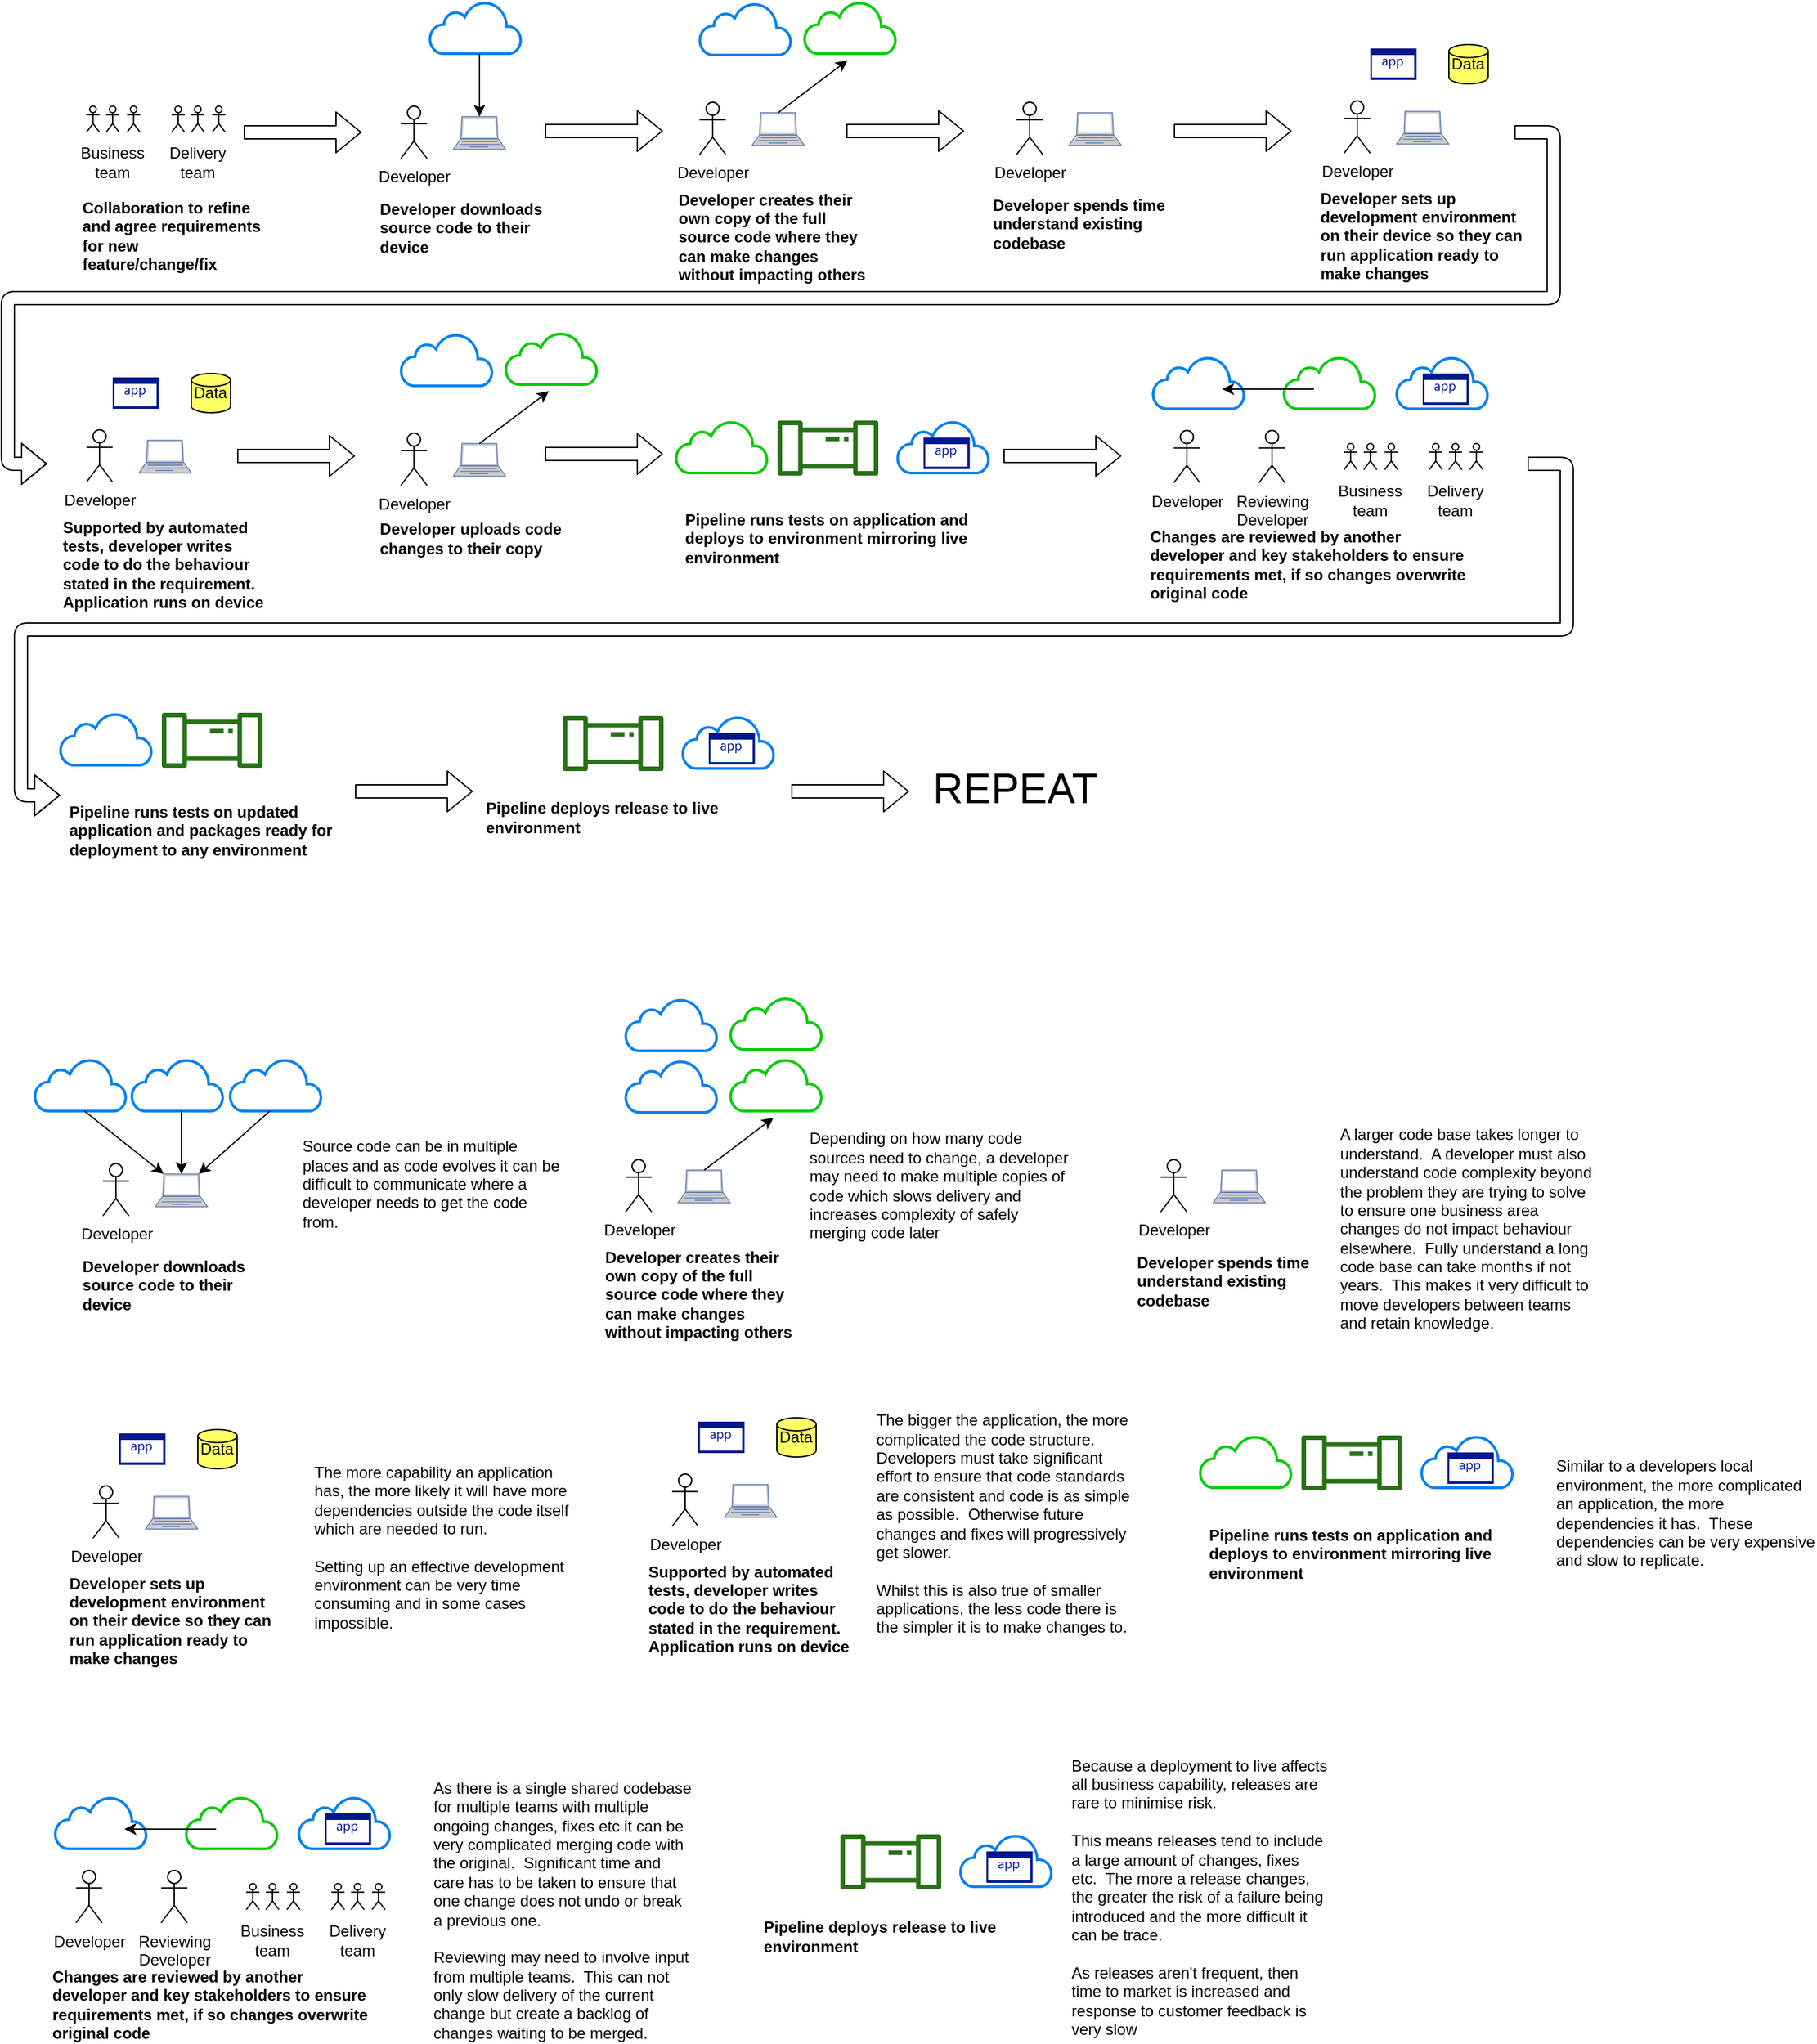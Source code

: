 <mxfile version="13.6.0" type="github">
  <diagram id="_vr3RICttk88R7qIcpim" name="Page-1">
    <mxGraphModel dx="2249" dy="762" grid="1" gridSize="10" guides="1" tooltips="1" connect="1" arrows="1" fold="1" page="1" pageScale="1" pageWidth="827" pageHeight="1169" math="0" shadow="0">
      <root>
        <mxCell id="0" />
        <mxCell id="1" parent="0" />
        <mxCell id="tuvbX5fWczmDkE51qgNE-1" value="Developer" style="shape=umlActor;verticalLabelPosition=bottom;verticalAlign=top;html=1;outlineConnect=0;" vertex="1" parent="1">
          <mxGeometry x="-520" y="90" width="20" height="40" as="geometry" />
        </mxCell>
        <mxCell id="tuvbX5fWczmDkE51qgNE-3" value="" style="shape=umlActor;verticalLabelPosition=bottom;verticalAlign=top;html=1;outlineConnect=0;fontSize=11;" vertex="1" parent="1">
          <mxGeometry x="-695" y="90" width="10" height="20" as="geometry" />
        </mxCell>
        <mxCell id="tuvbX5fWczmDkE51qgNE-4" value="" style="shape=umlActor;verticalLabelPosition=bottom;verticalAlign=top;html=1;outlineConnect=0;fontSize=11;" vertex="1" parent="1">
          <mxGeometry x="-680" y="90" width="10" height="20" as="geometry" />
        </mxCell>
        <mxCell id="tuvbX5fWczmDkE51qgNE-5" value="" style="shape=umlActor;verticalLabelPosition=bottom;verticalAlign=top;html=1;outlineConnect=0;fontSize=11;" vertex="1" parent="1">
          <mxGeometry x="-664" y="90" width="10" height="20" as="geometry" />
        </mxCell>
        <mxCell id="tuvbX5fWczmDkE51qgNE-6" value="Delivery team" style="text;html=1;strokeColor=none;fillColor=none;align=center;verticalAlign=middle;whiteSpace=wrap;rounded=0;" vertex="1" parent="1">
          <mxGeometry x="-705" y="123" width="60" height="20" as="geometry" />
        </mxCell>
        <mxCell id="tuvbX5fWczmDkE51qgNE-7" value="" style="shape=umlActor;verticalLabelPosition=bottom;verticalAlign=top;html=1;outlineConnect=0;fontSize=11;" vertex="1" parent="1">
          <mxGeometry x="-760" y="90" width="10" height="20" as="geometry" />
        </mxCell>
        <mxCell id="tuvbX5fWczmDkE51qgNE-8" value="" style="shape=umlActor;verticalLabelPosition=bottom;verticalAlign=top;html=1;outlineConnect=0;fontSize=11;" vertex="1" parent="1">
          <mxGeometry x="-745" y="90" width="10" height="20" as="geometry" />
        </mxCell>
        <mxCell id="tuvbX5fWczmDkE51qgNE-9" value="" style="shape=umlActor;verticalLabelPosition=bottom;verticalAlign=top;html=1;outlineConnect=0;fontSize=11;" vertex="1" parent="1">
          <mxGeometry x="-729" y="90" width="10" height="20" as="geometry" />
        </mxCell>
        <mxCell id="tuvbX5fWczmDkE51qgNE-10" value="Business team" style="text;html=1;strokeColor=none;fillColor=none;align=center;verticalAlign=middle;whiteSpace=wrap;rounded=0;" vertex="1" parent="1">
          <mxGeometry x="-770" y="123" width="60" height="20" as="geometry" />
        </mxCell>
        <mxCell id="tuvbX5fWczmDkE51qgNE-14" value="" style="shape=flexArrow;endArrow=classic;html=1;strokeColor=none;" edge="1" parent="1" source="tuvbX5fWczmDkE51qgNE-13">
          <mxGeometry width="50" height="50" relative="1" as="geometry">
            <mxPoint x="-705" y="173" as="sourcePoint" />
            <mxPoint x="-690" y="233" as="targetPoint" />
          </mxGeometry>
        </mxCell>
        <mxCell id="tuvbX5fWczmDkE51qgNE-17" value="" style="shape=flexArrow;endArrow=classic;html=1;" edge="1" parent="1">
          <mxGeometry width="50" height="50" relative="1" as="geometry">
            <mxPoint x="-640" y="110" as="sourcePoint" />
            <mxPoint x="-550" y="110" as="targetPoint" />
          </mxGeometry>
        </mxCell>
        <mxCell id="tuvbX5fWczmDkE51qgNE-19" value="" style="html=1;verticalLabelPosition=bottom;align=center;labelBackgroundColor=#ffffff;verticalAlign=top;strokeWidth=2;strokeColor=#0080F0;shadow=0;dashed=0;shape=mxgraph.ios7.icons.cloud;" vertex="1" parent="1">
          <mxGeometry x="-498" y="10" width="70" height="40" as="geometry" />
        </mxCell>
        <mxCell id="tuvbX5fWczmDkE51qgNE-18" value="" style="shape=image;html=1;verticalAlign=top;verticalLabelPosition=bottom;labelBackgroundColor=#ffffff;imageAspect=0;aspect=fixed;image=https://cdn2.iconfinder.com/data/icons/picol-vector/32/source_code-128.png" vertex="1" parent="1">
          <mxGeometry x="-475" y="20" width="30" height="30" as="geometry" />
        </mxCell>
        <mxCell id="tuvbX5fWczmDkE51qgNE-20" value="" style="fontColor=#0066CC;verticalAlign=top;verticalLabelPosition=bottom;labelPosition=center;align=center;html=1;outlineConnect=0;fillColor=#CCCCCC;strokeColor=#6881B3;gradientColor=none;gradientDirection=north;strokeWidth=2;shape=mxgraph.networks.laptop;" vertex="1" parent="1">
          <mxGeometry x="-480" y="98" width="40" height="25" as="geometry" />
        </mxCell>
        <mxCell id="tuvbX5fWczmDkE51qgNE-21" value="" style="endArrow=classic;html=1;exitX=0.5;exitY=1;exitDx=0;exitDy=0;entryX=0.5;entryY=0;entryDx=0;entryDy=0;entryPerimeter=0;" edge="1" parent="1" source="tuvbX5fWczmDkE51qgNE-18" target="tuvbX5fWczmDkE51qgNE-20">
          <mxGeometry width="50" height="50" relative="1" as="geometry">
            <mxPoint x="-220" y="93" as="sourcePoint" />
            <mxPoint x="-170" y="43" as="targetPoint" />
          </mxGeometry>
        </mxCell>
        <mxCell id="tuvbX5fWczmDkE51qgNE-22" value="Developer downloads source code to their device" style="text;html=1;strokeColor=none;fillColor=none;align=left;verticalAlign=middle;whiteSpace=wrap;rounded=0;fontStyle=1" vertex="1" parent="1">
          <mxGeometry x="-538" y="173" width="150" height="20" as="geometry" />
        </mxCell>
        <mxCell id="tuvbX5fWczmDkE51qgNE-23" value="" style="shape=flexArrow;endArrow=classic;html=1;" edge="1" parent="1">
          <mxGeometry width="50" height="50" relative="1" as="geometry">
            <mxPoint x="-410" y="109" as="sourcePoint" />
            <mxPoint x="-320" y="109" as="targetPoint" />
          </mxGeometry>
        </mxCell>
        <mxCell id="tuvbX5fWczmDkE51qgNE-24" value="Developer spends time understand existing codebase" style="text;html=1;strokeColor=none;fillColor=none;align=left;verticalAlign=middle;whiteSpace=wrap;rounded=0;fontStyle=1" vertex="1" parent="1">
          <mxGeometry x="-70" y="170" width="150" height="20" as="geometry" />
        </mxCell>
        <mxCell id="tuvbX5fWczmDkE51qgNE-25" value="Developer" style="shape=umlActor;verticalLabelPosition=bottom;verticalAlign=top;html=1;outlineConnect=0;" vertex="1" parent="1">
          <mxGeometry x="-50" y="87" width="20" height="40" as="geometry" />
        </mxCell>
        <mxCell id="tuvbX5fWczmDkE51qgNE-26" value="" style="fontColor=#0066CC;verticalAlign=top;verticalLabelPosition=bottom;labelPosition=center;align=center;html=1;outlineConnect=0;fillColor=#CCCCCC;strokeColor=#6881B3;gradientColor=none;gradientDirection=north;strokeWidth=2;shape=mxgraph.networks.laptop;" vertex="1" parent="1">
          <mxGeometry x="-10" y="95" width="40" height="25" as="geometry" />
        </mxCell>
        <mxCell id="tuvbX5fWczmDkE51qgNE-27" value="" style="shape=image;html=1;verticalAlign=top;verticalLabelPosition=bottom;labelBackgroundColor=#ffffff;imageAspect=0;aspect=fixed;image=https://cdn2.iconfinder.com/data/icons/font-awesome/1792/question-128.png;align=left;" vertex="1" parent="1">
          <mxGeometry x="-54" y="50" width="28" height="28" as="geometry" />
        </mxCell>
        <mxCell id="tuvbX5fWczmDkE51qgNE-28" value="Developer sets up development environment on their device so they can run application ready to make changes" style="text;html=1;strokeColor=none;fillColor=none;align=left;verticalAlign=middle;whiteSpace=wrap;rounded=0;fontStyle=1" vertex="1" parent="1">
          <mxGeometry x="180" y="179" width="160" height="20" as="geometry" />
        </mxCell>
        <mxCell id="tuvbX5fWczmDkE51qgNE-29" value="Developer" style="shape=umlActor;verticalLabelPosition=bottom;verticalAlign=top;html=1;outlineConnect=0;" vertex="1" parent="1">
          <mxGeometry x="200" y="86" width="20" height="40" as="geometry" />
        </mxCell>
        <mxCell id="tuvbX5fWczmDkE51qgNE-30" value="" style="fontColor=#0066CC;verticalAlign=top;verticalLabelPosition=bottom;labelPosition=center;align=center;html=1;outlineConnect=0;fillColor=#CCCCCC;strokeColor=#6881B3;gradientColor=none;gradientDirection=north;strokeWidth=2;shape=mxgraph.networks.laptop;" vertex="1" parent="1">
          <mxGeometry x="240" y="94" width="40" height="25" as="geometry" />
        </mxCell>
        <mxCell id="tuvbX5fWczmDkE51qgNE-33" value="" style="aspect=fixed;pointerEvents=1;shadow=0;dashed=0;html=1;strokeColor=none;labelPosition=center;verticalLabelPosition=bottom;verticalAlign=top;align=center;fillColor=#00188D;shape=mxgraph.mscae.enterprise.application" vertex="1" parent="1">
          <mxGeometry x="220" y="46" width="35.29" height="24" as="geometry" />
        </mxCell>
        <mxCell id="tuvbX5fWczmDkE51qgNE-34" value="" style="shape=flexArrow;endArrow=classic;html=1;" edge="1" parent="1">
          <mxGeometry width="50" height="50" relative="1" as="geometry">
            <mxPoint x="-180" y="109" as="sourcePoint" />
            <mxPoint x="-90" y="109" as="targetPoint" />
          </mxGeometry>
        </mxCell>
        <mxCell id="tuvbX5fWczmDkE51qgNE-35" value="Data" style="shape=cylinder2;whiteSpace=wrap;html=1;boundedLbl=1;backgroundOutline=1;size=5;align=left;fillColor=#FFFF66;" vertex="1" parent="1">
          <mxGeometry x="280" y="43" width="30" height="30" as="geometry" />
        </mxCell>
        <mxCell id="tuvbX5fWczmDkE51qgNE-41" value="" style="shape=flexArrow;endArrow=classic;html=1;edgeStyle=entityRelationEdgeStyle;" edge="1" parent="1">
          <mxGeometry width="50" height="50" relative="1" as="geometry">
            <mxPoint x="330" y="110" as="sourcePoint" />
            <mxPoint x="-790" y="363" as="targetPoint" />
          </mxGeometry>
        </mxCell>
        <mxCell id="tuvbX5fWczmDkE51qgNE-44" value="Supported by automated tests, developer writes code to do the behaviour stated in the requirement.&amp;nbsp; Application runs on device" style="text;html=1;strokeColor=none;fillColor=none;align=left;verticalAlign=middle;whiteSpace=wrap;rounded=0;fontStyle=1" vertex="1" parent="1">
          <mxGeometry x="-780" y="430" width="160" height="20" as="geometry" />
        </mxCell>
        <mxCell id="tuvbX5fWczmDkE51qgNE-45" value="Developer" style="shape=umlActor;verticalLabelPosition=bottom;verticalAlign=top;html=1;outlineConnect=0;" vertex="1" parent="1">
          <mxGeometry x="-760" y="337" width="20" height="40" as="geometry" />
        </mxCell>
        <mxCell id="tuvbX5fWczmDkE51qgNE-46" value="" style="fontColor=#0066CC;verticalAlign=top;verticalLabelPosition=bottom;labelPosition=center;align=center;html=1;outlineConnect=0;fillColor=#CCCCCC;strokeColor=#6881B3;gradientColor=none;gradientDirection=north;strokeWidth=2;shape=mxgraph.networks.laptop;" vertex="1" parent="1">
          <mxGeometry x="-720" y="345" width="40" height="25" as="geometry" />
        </mxCell>
        <mxCell id="tuvbX5fWczmDkE51qgNE-47" value="" style="aspect=fixed;pointerEvents=1;shadow=0;dashed=0;html=1;strokeColor=none;labelPosition=center;verticalLabelPosition=bottom;verticalAlign=top;align=center;fillColor=#00188D;shape=mxgraph.mscae.enterprise.application" vertex="1" parent="1">
          <mxGeometry x="-740" y="297" width="35.29" height="24" as="geometry" />
        </mxCell>
        <mxCell id="tuvbX5fWczmDkE51qgNE-48" value="Data" style="shape=cylinder2;whiteSpace=wrap;html=1;boundedLbl=1;backgroundOutline=1;size=5;align=left;fillColor=#FFFF66;" vertex="1" parent="1">
          <mxGeometry x="-680" y="294" width="30" height="30" as="geometry" />
        </mxCell>
        <mxCell id="tuvbX5fWczmDkE51qgNE-49" value="" style="shape=image;html=1;verticalAlign=top;verticalLabelPosition=bottom;labelBackgroundColor=#ffffff;imageAspect=0;aspect=fixed;image=https://cdn0.iconfinder.com/data/icons/icocentre-free-icons/152/f-code-icon_128-128.png;strokeColor=#000000;fillColor=#FFFF66;fontColor=#000000;align=left;" vertex="1" parent="1">
          <mxGeometry x="-788" y="293" width="28" height="28" as="geometry" />
        </mxCell>
        <mxCell id="tuvbX5fWczmDkE51qgNE-50" value="Developer" style="shape=umlActor;verticalLabelPosition=bottom;verticalAlign=top;html=1;outlineConnect=0;" vertex="1" parent="1">
          <mxGeometry x="-292" y="87" width="20" height="40" as="geometry" />
        </mxCell>
        <mxCell id="tuvbX5fWczmDkE51qgNE-51" value="" style="html=1;verticalLabelPosition=bottom;align=center;labelBackgroundColor=#ffffff;verticalAlign=top;strokeWidth=2;strokeColor=#0080F0;shadow=0;dashed=0;shape=mxgraph.ios7.icons.cloud;" vertex="1" parent="1">
          <mxGeometry x="-292" y="11" width="70" height="40" as="geometry" />
        </mxCell>
        <mxCell id="tuvbX5fWczmDkE51qgNE-52" value="" style="shape=image;html=1;verticalAlign=top;verticalLabelPosition=bottom;labelBackgroundColor=#ffffff;imageAspect=0;aspect=fixed;image=https://cdn2.iconfinder.com/data/icons/picol-vector/32/source_code-128.png" vertex="1" parent="1">
          <mxGeometry x="-269" y="21" width="30" height="30" as="geometry" />
        </mxCell>
        <mxCell id="tuvbX5fWczmDkE51qgNE-53" value="" style="fontColor=#0066CC;verticalAlign=top;verticalLabelPosition=bottom;labelPosition=center;align=center;html=1;outlineConnect=0;fillColor=#CCCCCC;strokeColor=#6881B3;gradientColor=none;gradientDirection=north;strokeWidth=2;shape=mxgraph.networks.laptop;" vertex="1" parent="1">
          <mxGeometry x="-252" y="95" width="40" height="25" as="geometry" />
        </mxCell>
        <mxCell id="tuvbX5fWczmDkE51qgNE-54" value="" style="endArrow=none;html=1;exitX=0.471;exitY=1.125;exitDx=0;exitDy=0;entryX=0.5;entryY=0;entryDx=0;entryDy=0;entryPerimeter=0;startArrow=classic;startFill=1;endFill=0;exitPerimeter=0;" edge="1" parent="1" source="tuvbX5fWczmDkE51qgNE-56" target="tuvbX5fWczmDkE51qgNE-53">
          <mxGeometry width="50" height="50" relative="1" as="geometry">
            <mxPoint x="8" y="90" as="sourcePoint" />
            <mxPoint x="58" y="40" as="targetPoint" />
          </mxGeometry>
        </mxCell>
        <mxCell id="tuvbX5fWczmDkE51qgNE-55" value="Developer creates their own copy of the full source code where they can make changes without impacting others" style="text;html=1;strokeColor=none;fillColor=none;align=left;verticalAlign=middle;whiteSpace=wrap;rounded=0;fontStyle=1" vertex="1" parent="1">
          <mxGeometry x="-310" y="180" width="150" height="20" as="geometry" />
        </mxCell>
        <mxCell id="tuvbX5fWczmDkE51qgNE-56" value="" style="html=1;verticalLabelPosition=bottom;align=center;labelBackgroundColor=#ffffff;verticalAlign=top;strokeWidth=2;shadow=0;dashed=0;shape=mxgraph.ios7.icons.cloud;strokeColor=#00CC00;" vertex="1" parent="1">
          <mxGeometry x="-212" y="10" width="70" height="40" as="geometry" />
        </mxCell>
        <mxCell id="tuvbX5fWczmDkE51qgNE-57" value="" style="shape=image;html=1;verticalAlign=top;verticalLabelPosition=bottom;labelBackgroundColor=#ffffff;imageAspect=0;aspect=fixed;image=https://cdn2.iconfinder.com/data/icons/picol-vector/32/source_code-128.png" vertex="1" parent="1">
          <mxGeometry x="-189" y="20" width="30" height="30" as="geometry" />
        </mxCell>
        <mxCell id="tuvbX5fWczmDkE51qgNE-58" value="" style="shape=flexArrow;endArrow=classic;html=1;" edge="1" parent="1">
          <mxGeometry width="50" height="50" relative="1" as="geometry">
            <mxPoint x="70" y="109" as="sourcePoint" />
            <mxPoint x="160" y="109" as="targetPoint" />
          </mxGeometry>
        </mxCell>
        <mxCell id="tuvbX5fWczmDkE51qgNE-59" value="" style="shape=flexArrow;endArrow=classic;html=1;" edge="1" parent="1">
          <mxGeometry width="50" height="50" relative="1" as="geometry">
            <mxPoint x="-645" y="357" as="sourcePoint" />
            <mxPoint x="-555" y="357" as="targetPoint" />
          </mxGeometry>
        </mxCell>
        <mxCell id="tuvbX5fWczmDkE51qgNE-60" value="Developer" style="shape=umlActor;verticalLabelPosition=bottom;verticalAlign=top;html=1;outlineConnect=0;" vertex="1" parent="1">
          <mxGeometry x="-520" y="339.5" width="20" height="40" as="geometry" />
        </mxCell>
        <mxCell id="tuvbX5fWczmDkE51qgNE-61" value="" style="html=1;verticalLabelPosition=bottom;align=center;labelBackgroundColor=#ffffff;verticalAlign=top;strokeWidth=2;strokeColor=#0080F0;shadow=0;dashed=0;shape=mxgraph.ios7.icons.cloud;" vertex="1" parent="1">
          <mxGeometry x="-520" y="263.5" width="70" height="40" as="geometry" />
        </mxCell>
        <mxCell id="tuvbX5fWczmDkE51qgNE-62" value="" style="shape=image;html=1;verticalAlign=top;verticalLabelPosition=bottom;labelBackgroundColor=#ffffff;imageAspect=0;aspect=fixed;image=https://cdn2.iconfinder.com/data/icons/picol-vector/32/source_code-128.png" vertex="1" parent="1">
          <mxGeometry x="-497" y="273.5" width="30" height="30" as="geometry" />
        </mxCell>
        <mxCell id="tuvbX5fWczmDkE51qgNE-63" value="" style="fontColor=#0066CC;verticalAlign=top;verticalLabelPosition=bottom;labelPosition=center;align=center;html=1;outlineConnect=0;fillColor=#CCCCCC;strokeColor=#6881B3;gradientColor=none;gradientDirection=north;strokeWidth=2;shape=mxgraph.networks.laptop;" vertex="1" parent="1">
          <mxGeometry x="-480" y="347.5" width="40" height="25" as="geometry" />
        </mxCell>
        <mxCell id="tuvbX5fWczmDkE51qgNE-64" value="" style="endArrow=none;html=1;exitX=0.471;exitY=1.125;exitDx=0;exitDy=0;entryX=0.5;entryY=0;entryDx=0;entryDy=0;entryPerimeter=0;startArrow=classic;startFill=1;endFill=0;exitPerimeter=0;" edge="1" parent="1" source="tuvbX5fWczmDkE51qgNE-66" target="tuvbX5fWczmDkE51qgNE-63">
          <mxGeometry width="50" height="50" relative="1" as="geometry">
            <mxPoint x="-220" y="342.5" as="sourcePoint" />
            <mxPoint x="-170" y="292.5" as="targetPoint" />
          </mxGeometry>
        </mxCell>
        <mxCell id="tuvbX5fWczmDkE51qgNE-65" value="Developer uploads code changes to their copy" style="text;html=1;strokeColor=none;fillColor=none;align=left;verticalAlign=middle;whiteSpace=wrap;rounded=0;fontStyle=1" vertex="1" parent="1">
          <mxGeometry x="-538" y="410" width="150" height="20" as="geometry" />
        </mxCell>
        <mxCell id="tuvbX5fWczmDkE51qgNE-66" value="" style="html=1;verticalLabelPosition=bottom;align=center;labelBackgroundColor=#ffffff;verticalAlign=top;strokeWidth=2;shadow=0;dashed=0;shape=mxgraph.ios7.icons.cloud;strokeColor=#00CC00;" vertex="1" parent="1">
          <mxGeometry x="-440" y="262.5" width="70" height="40" as="geometry" />
        </mxCell>
        <mxCell id="tuvbX5fWczmDkE51qgNE-67" value="" style="shape=image;html=1;verticalAlign=top;verticalLabelPosition=bottom;labelBackgroundColor=#ffffff;imageAspect=0;aspect=fixed;image=https://cdn2.iconfinder.com/data/icons/picol-vector/32/source_code-128.png" vertex="1" parent="1">
          <mxGeometry x="-417" y="272.5" width="30" height="30" as="geometry" />
        </mxCell>
        <mxCell id="tuvbX5fWczmDkE51qgNE-76" value="Developer" style="shape=umlActor;verticalLabelPosition=bottom;verticalAlign=top;html=1;outlineConnect=0;" vertex="1" parent="1">
          <mxGeometry x="70" y="337.5" width="20" height="40" as="geometry" />
        </mxCell>
        <mxCell id="tuvbX5fWczmDkE51qgNE-77" value="" style="html=1;verticalLabelPosition=bottom;align=center;labelBackgroundColor=#ffffff;verticalAlign=top;strokeWidth=2;strokeColor=#0080F0;shadow=0;dashed=0;shape=mxgraph.ios7.icons.cloud;" vertex="1" parent="1">
          <mxGeometry x="54" y="281" width="70" height="40" as="geometry" />
        </mxCell>
        <mxCell id="tuvbX5fWczmDkE51qgNE-78" value="" style="shape=image;html=1;verticalAlign=top;verticalLabelPosition=bottom;labelBackgroundColor=#ffffff;imageAspect=0;aspect=fixed;image=https://cdn2.iconfinder.com/data/icons/picol-vector/32/source_code-128.png" vertex="1" parent="1">
          <mxGeometry x="77" y="291" width="30" height="30" as="geometry" />
        </mxCell>
        <mxCell id="tuvbX5fWczmDkE51qgNE-81" value="Changes are reviewed by another developer and key stakeholders to ensure requirements met, if so changes overwrite original code" style="text;html=1;strokeColor=none;fillColor=none;align=left;verticalAlign=middle;whiteSpace=wrap;rounded=0;fontStyle=1" vertex="1" parent="1">
          <mxGeometry x="50" y="430" width="250" height="20" as="geometry" />
        </mxCell>
        <mxCell id="tuvbX5fWczmDkE51qgNE-82" value="" style="html=1;verticalLabelPosition=bottom;align=center;labelBackgroundColor=#ffffff;verticalAlign=top;strokeWidth=2;shadow=0;dashed=0;shape=mxgraph.ios7.icons.cloud;strokeColor=#00CC00;" vertex="1" parent="1">
          <mxGeometry x="154" y="281" width="70" height="40" as="geometry" />
        </mxCell>
        <mxCell id="tuvbX5fWczmDkE51qgNE-83" value="" style="shape=image;html=1;verticalAlign=top;verticalLabelPosition=bottom;labelBackgroundColor=#ffffff;imageAspect=0;aspect=fixed;image=https://cdn2.iconfinder.com/data/icons/picol-vector/32/source_code-128.png" vertex="1" parent="1">
          <mxGeometry x="177" y="291" width="30" height="30" as="geometry" />
        </mxCell>
        <mxCell id="tuvbX5fWczmDkE51qgNE-84" value="" style="shape=flexArrow;endArrow=classic;html=1;" edge="1" parent="1">
          <mxGeometry width="50" height="50" relative="1" as="geometry">
            <mxPoint x="-410" y="355.5" as="sourcePoint" />
            <mxPoint x="-320" y="355.5" as="targetPoint" />
          </mxGeometry>
        </mxCell>
        <mxCell id="tuvbX5fWczmDkE51qgNE-85" value="Reviewing&lt;br&gt;Developer" style="shape=umlActor;verticalLabelPosition=bottom;verticalAlign=top;html=1;outlineConnect=0;" vertex="1" parent="1">
          <mxGeometry x="135" y="337.5" width="20" height="40" as="geometry" />
        </mxCell>
        <mxCell id="tuvbX5fWczmDkE51qgNE-86" value="" style="html=1;verticalLabelPosition=bottom;align=center;labelBackgroundColor=#ffffff;verticalAlign=top;strokeWidth=2;shadow=0;dashed=0;shape=mxgraph.ios7.icons.cloud;strokeColor=#00CC00;" vertex="1" parent="1">
          <mxGeometry x="-310" y="330" width="70" height="40" as="geometry" />
        </mxCell>
        <mxCell id="tuvbX5fWczmDkE51qgNE-87" value="" style="shape=image;html=1;verticalAlign=top;verticalLabelPosition=bottom;labelBackgroundColor=#ffffff;imageAspect=0;aspect=fixed;image=https://cdn2.iconfinder.com/data/icons/picol-vector/32/source_code-128.png" vertex="1" parent="1">
          <mxGeometry x="-287" y="340" width="30" height="30" as="geometry" />
        </mxCell>
        <mxCell id="tuvbX5fWczmDkE51qgNE-88" value="" style="outlineConnect=0;fontColor=#232F3E;gradientColor=none;fillColor=#277116;strokeColor=none;dashed=0;verticalLabelPosition=bottom;verticalAlign=top;align=center;html=1;fontSize=12;fontStyle=0;aspect=fixed;pointerEvents=1;shape=mxgraph.aws4.iot_analytics_pipeline;" vertex="1" parent="1">
          <mxGeometry x="-233" y="330" width="78" height="42" as="geometry" />
        </mxCell>
        <mxCell id="tuvbX5fWczmDkE51qgNE-89" value="" style="html=1;verticalLabelPosition=bottom;align=center;labelBackgroundColor=#ffffff;verticalAlign=top;strokeWidth=2;strokeColor=#0080F0;shadow=0;dashed=0;shape=mxgraph.ios7.icons.cloud;" vertex="1" parent="1">
          <mxGeometry x="-141" y="330" width="70" height="40" as="geometry" />
        </mxCell>
        <mxCell id="tuvbX5fWczmDkE51qgNE-90" value="" style="aspect=fixed;pointerEvents=1;shadow=0;dashed=0;html=1;strokeColor=none;labelPosition=center;verticalLabelPosition=bottom;verticalAlign=top;align=center;fillColor=#00188D;shape=mxgraph.mscae.enterprise.application" vertex="1" parent="1">
          <mxGeometry x="-121" y="343" width="35.29" height="24" as="geometry" />
        </mxCell>
        <mxCell id="tuvbX5fWczmDkE51qgNE-91" value="Pipeline runs tests on application and deploys to environment mirroring live environment" style="text;html=1;strokeColor=none;fillColor=none;align=left;verticalAlign=middle;whiteSpace=wrap;rounded=0;fontStyle=1" vertex="1" parent="1">
          <mxGeometry x="-305" y="410" width="235" height="20" as="geometry" />
        </mxCell>
        <mxCell id="tuvbX5fWczmDkE51qgNE-93" value="" style="shape=flexArrow;endArrow=classic;html=1;" edge="1" parent="1">
          <mxGeometry width="50" height="50" relative="1" as="geometry">
            <mxPoint x="-60" y="357" as="sourcePoint" />
            <mxPoint x="30" y="357" as="targetPoint" />
          </mxGeometry>
        </mxCell>
        <mxCell id="tuvbX5fWczmDkE51qgNE-94" value="" style="html=1;verticalLabelPosition=bottom;align=center;labelBackgroundColor=#ffffff;verticalAlign=top;strokeWidth=2;strokeColor=#0080F0;shadow=0;dashed=0;shape=mxgraph.ios7.icons.cloud;" vertex="1" parent="1">
          <mxGeometry x="240" y="281" width="70" height="40" as="geometry" />
        </mxCell>
        <mxCell id="tuvbX5fWczmDkE51qgNE-95" value="" style="aspect=fixed;pointerEvents=1;shadow=0;dashed=0;html=1;strokeColor=none;labelPosition=center;verticalLabelPosition=bottom;verticalAlign=top;align=center;fillColor=#00188D;shape=mxgraph.mscae.enterprise.application" vertex="1" parent="1">
          <mxGeometry x="260" y="294" width="35.29" height="24" as="geometry" />
        </mxCell>
        <mxCell id="tuvbX5fWczmDkE51qgNE-96" value="" style="shape=umlActor;verticalLabelPosition=bottom;verticalAlign=top;html=1;outlineConnect=0;fontSize=11;" vertex="1" parent="1">
          <mxGeometry x="265" y="347.5" width="10" height="20" as="geometry" />
        </mxCell>
        <mxCell id="tuvbX5fWczmDkE51qgNE-97" value="" style="shape=umlActor;verticalLabelPosition=bottom;verticalAlign=top;html=1;outlineConnect=0;fontSize=11;" vertex="1" parent="1">
          <mxGeometry x="280" y="347.5" width="10" height="20" as="geometry" />
        </mxCell>
        <mxCell id="tuvbX5fWczmDkE51qgNE-98" value="" style="shape=umlActor;verticalLabelPosition=bottom;verticalAlign=top;html=1;outlineConnect=0;fontSize=11;" vertex="1" parent="1">
          <mxGeometry x="296" y="347.5" width="10" height="20" as="geometry" />
        </mxCell>
        <mxCell id="tuvbX5fWczmDkE51qgNE-99" value="Delivery team" style="text;html=1;strokeColor=none;fillColor=none;align=center;verticalAlign=middle;whiteSpace=wrap;rounded=0;" vertex="1" parent="1">
          <mxGeometry x="255" y="380.5" width="60" height="20" as="geometry" />
        </mxCell>
        <mxCell id="tuvbX5fWczmDkE51qgNE-100" value="" style="shape=umlActor;verticalLabelPosition=bottom;verticalAlign=top;html=1;outlineConnect=0;fontSize=11;" vertex="1" parent="1">
          <mxGeometry x="200" y="347.5" width="10" height="20" as="geometry" />
        </mxCell>
        <mxCell id="tuvbX5fWczmDkE51qgNE-101" value="" style="shape=umlActor;verticalLabelPosition=bottom;verticalAlign=top;html=1;outlineConnect=0;fontSize=11;" vertex="1" parent="1">
          <mxGeometry x="215" y="347.5" width="10" height="20" as="geometry" />
        </mxCell>
        <mxCell id="tuvbX5fWczmDkE51qgNE-102" value="" style="shape=umlActor;verticalLabelPosition=bottom;verticalAlign=top;html=1;outlineConnect=0;fontSize=11;" vertex="1" parent="1">
          <mxGeometry x="231" y="347.5" width="10" height="20" as="geometry" />
        </mxCell>
        <mxCell id="tuvbX5fWczmDkE51qgNE-103" value="Business team" style="text;html=1;strokeColor=none;fillColor=none;align=center;verticalAlign=middle;whiteSpace=wrap;rounded=0;" vertex="1" parent="1">
          <mxGeometry x="190" y="380.5" width="60" height="20" as="geometry" />
        </mxCell>
        <mxCell id="tuvbX5fWczmDkE51qgNE-104" value="" style="endArrow=classic;html=1;fontColor=#000000;exitX=0;exitY=0.5;exitDx=0;exitDy=0;entryX=1;entryY=0.5;entryDx=0;entryDy=0;" edge="1" parent="1" source="tuvbX5fWczmDkE51qgNE-83" target="tuvbX5fWczmDkE51qgNE-78">
          <mxGeometry width="50" height="50" relative="1" as="geometry">
            <mxPoint x="-276" y="211.5" as="sourcePoint" />
            <mxPoint x="134" y="309.5" as="targetPoint" />
          </mxGeometry>
        </mxCell>
        <mxCell id="tuvbX5fWczmDkE51qgNE-106" value="" style="shape=flexArrow;endArrow=classic;html=1;edgeStyle=entityRelationEdgeStyle;" edge="1" parent="1">
          <mxGeometry width="50" height="50" relative="1" as="geometry">
            <mxPoint x="340" y="363" as="sourcePoint" />
            <mxPoint x="-780" y="616" as="targetPoint" />
          </mxGeometry>
        </mxCell>
        <mxCell id="tuvbX5fWczmDkE51qgNE-107" value="" style="html=1;verticalLabelPosition=bottom;align=center;labelBackgroundColor=#ffffff;verticalAlign=top;strokeWidth=2;shadow=0;dashed=0;shape=mxgraph.ios7.icons.cloud;strokeColor=#0080F0;" vertex="1" parent="1">
          <mxGeometry x="-780" y="553" width="70" height="40" as="geometry" />
        </mxCell>
        <mxCell id="tuvbX5fWczmDkE51qgNE-108" value="" style="shape=image;html=1;verticalAlign=top;verticalLabelPosition=bottom;labelBackgroundColor=#ffffff;imageAspect=0;aspect=fixed;image=https://cdn2.iconfinder.com/data/icons/picol-vector/32/source_code-128.png" vertex="1" parent="1">
          <mxGeometry x="-757" y="563" width="30" height="30" as="geometry" />
        </mxCell>
        <mxCell id="tuvbX5fWczmDkE51qgNE-109" value="" style="outlineConnect=0;fontColor=#232F3E;gradientColor=none;fillColor=#277116;strokeColor=none;dashed=0;verticalLabelPosition=bottom;verticalAlign=top;align=center;html=1;fontSize=12;fontStyle=0;aspect=fixed;pointerEvents=1;shape=mxgraph.aws4.iot_analytics_pipeline;" vertex="1" parent="1">
          <mxGeometry x="-703" y="553" width="78" height="42" as="geometry" />
        </mxCell>
        <mxCell id="tuvbX5fWczmDkE51qgNE-112" value="Pipeline runs tests on updated application and packages ready for deployment to any environment" style="text;html=1;strokeColor=none;fillColor=none;align=left;verticalAlign=middle;whiteSpace=wrap;rounded=0;fontStyle=1" vertex="1" parent="1">
          <mxGeometry x="-775" y="633" width="235" height="20" as="geometry" />
        </mxCell>
        <mxCell id="tuvbX5fWczmDkE51qgNE-113" value="" style="shape=image;html=1;verticalAlign=top;verticalLabelPosition=bottom;labelBackgroundColor=#ffffff;imageAspect=0;aspect=fixed;image=https://cdn1.iconfinder.com/data/icons/feather-2/24/package-128.png;strokeColor=#0080F0;fillColor=#FFFF66;fontColor=#000000;align=left;" vertex="1" parent="1">
          <mxGeometry x="-610" y="555.5" width="45" height="45" as="geometry" />
        </mxCell>
        <mxCell id="tuvbX5fWczmDkE51qgNE-114" value="" style="shape=flexArrow;endArrow=classic;html=1;" edge="1" parent="1">
          <mxGeometry width="50" height="50" relative="1" as="geometry">
            <mxPoint x="-555" y="613" as="sourcePoint" />
            <mxPoint x="-465" y="613" as="targetPoint" />
          </mxGeometry>
        </mxCell>
        <mxCell id="tuvbX5fWczmDkE51qgNE-117" value="" style="outlineConnect=0;fontColor=#232F3E;gradientColor=none;fillColor=#277116;strokeColor=none;dashed=0;verticalLabelPosition=bottom;verticalAlign=top;align=center;html=1;fontSize=12;fontStyle=0;aspect=fixed;pointerEvents=1;shape=mxgraph.aws4.iot_analytics_pipeline;" vertex="1" parent="1">
          <mxGeometry x="-397" y="555.5" width="78" height="42" as="geometry" />
        </mxCell>
        <mxCell id="tuvbX5fWczmDkE51qgNE-118" value="" style="html=1;verticalLabelPosition=bottom;align=center;labelBackgroundColor=#ffffff;verticalAlign=top;strokeWidth=2;strokeColor=#0080F0;shadow=0;dashed=0;shape=mxgraph.ios7.icons.cloud;" vertex="1" parent="1">
          <mxGeometry x="-305" y="555.5" width="70" height="40" as="geometry" />
        </mxCell>
        <mxCell id="tuvbX5fWczmDkE51qgNE-119" value="" style="aspect=fixed;pointerEvents=1;shadow=0;dashed=0;html=1;strokeColor=none;labelPosition=center;verticalLabelPosition=bottom;verticalAlign=top;align=center;fillColor=#00188D;shape=mxgraph.mscae.enterprise.application" vertex="1" parent="1">
          <mxGeometry x="-285" y="568.5" width="35.29" height="24" as="geometry" />
        </mxCell>
        <mxCell id="tuvbX5fWczmDkE51qgNE-120" value="Pipeline deploys release to live environment" style="text;html=1;strokeColor=none;fillColor=none;align=left;verticalAlign=middle;whiteSpace=wrap;rounded=0;fontStyle=1" vertex="1" parent="1">
          <mxGeometry x="-457" y="623" width="235" height="20" as="geometry" />
        </mxCell>
        <mxCell id="tuvbX5fWczmDkE51qgNE-121" value="" style="shape=image;html=1;verticalAlign=top;verticalLabelPosition=bottom;labelBackgroundColor=#ffffff;imageAspect=0;aspect=fixed;image=https://cdn1.iconfinder.com/data/icons/feather-2/24/package-128.png;strokeColor=#0080F0;fillColor=#FFFF66;fontColor=#000000;align=left;" vertex="1" parent="1">
          <mxGeometry x="-453.5" y="555.5" width="45" height="45" as="geometry" />
        </mxCell>
        <mxCell id="tuvbX5fWczmDkE51qgNE-122" value="" style="shape=flexArrow;endArrow=classic;html=1;" edge="1" parent="1">
          <mxGeometry width="50" height="50" relative="1" as="geometry">
            <mxPoint x="-222" y="613" as="sourcePoint" />
            <mxPoint x="-132" y="613" as="targetPoint" />
          </mxGeometry>
        </mxCell>
        <mxCell id="tuvbX5fWczmDkE51qgNE-123" value="REPEAT" style="text;html=1;strokeColor=none;fillColor=none;align=center;verticalAlign=middle;whiteSpace=wrap;rounded=0;fontColor=#000000;fontSize=32;" vertex="1" parent="1">
          <mxGeometry x="-71" y="600.5" width="40" height="20" as="geometry" />
        </mxCell>
        <mxCell id="tuvbX5fWczmDkE51qgNE-13" value="Collaboration to refine and agree requirements for new feature/change/fix" style="text;html=1;strokeColor=none;fillColor=none;align=left;verticalAlign=middle;whiteSpace=wrap;rounded=0;fontStyle=1" vertex="1" parent="1">
          <mxGeometry x="-765" y="179" width="150" height="20" as="geometry" />
        </mxCell>
        <mxCell id="tuvbX5fWczmDkE51qgNE-124" value="" style="shape=flexArrow;endArrow=classic;html=1;strokeColor=none;" edge="1" parent="1" target="tuvbX5fWczmDkE51qgNE-13">
          <mxGeometry width="50" height="50" relative="1" as="geometry">
            <mxPoint x="-705" y="173" as="sourcePoint" />
            <mxPoint x="-690" y="233" as="targetPoint" />
          </mxGeometry>
        </mxCell>
        <mxCell id="tuvbX5fWczmDkE51qgNE-125" value="Developer" style="shape=umlActor;verticalLabelPosition=bottom;verticalAlign=top;html=1;outlineConnect=0;" vertex="1" parent="1">
          <mxGeometry x="-747.5" y="897" width="20" height="40" as="geometry" />
        </mxCell>
        <mxCell id="tuvbX5fWczmDkE51qgNE-126" value="" style="html=1;verticalLabelPosition=bottom;align=center;labelBackgroundColor=#ffffff;verticalAlign=top;strokeWidth=2;strokeColor=#0080F0;shadow=0;dashed=0;shape=mxgraph.ios7.icons.cloud;" vertex="1" parent="1">
          <mxGeometry x="-725.5" y="817" width="70" height="40" as="geometry" />
        </mxCell>
        <mxCell id="tuvbX5fWczmDkE51qgNE-127" value="" style="shape=image;html=1;verticalAlign=top;verticalLabelPosition=bottom;labelBackgroundColor=#ffffff;imageAspect=0;aspect=fixed;image=https://cdn2.iconfinder.com/data/icons/picol-vector/32/source_code-128.png" vertex="1" parent="1">
          <mxGeometry x="-702.5" y="827" width="30" height="30" as="geometry" />
        </mxCell>
        <mxCell id="tuvbX5fWczmDkE51qgNE-128" value="" style="fontColor=#0066CC;verticalAlign=top;verticalLabelPosition=bottom;labelPosition=center;align=center;html=1;outlineConnect=0;fillColor=#CCCCCC;strokeColor=#6881B3;gradientColor=none;gradientDirection=north;strokeWidth=2;shape=mxgraph.networks.laptop;" vertex="1" parent="1">
          <mxGeometry x="-707.5" y="905" width="40" height="25" as="geometry" />
        </mxCell>
        <mxCell id="tuvbX5fWczmDkE51qgNE-129" value="" style="endArrow=classic;html=1;exitX=0.5;exitY=1;exitDx=0;exitDy=0;entryX=0.5;entryY=0;entryDx=0;entryDy=0;entryPerimeter=0;" edge="1" parent="1" source="tuvbX5fWczmDkE51qgNE-127" target="tuvbX5fWczmDkE51qgNE-128">
          <mxGeometry width="50" height="50" relative="1" as="geometry">
            <mxPoint x="-447.5" y="900" as="sourcePoint" />
            <mxPoint x="-397.5" y="850" as="targetPoint" />
          </mxGeometry>
        </mxCell>
        <mxCell id="tuvbX5fWczmDkE51qgNE-130" value="Developer downloads source code to their device" style="text;html=1;strokeColor=none;fillColor=none;align=left;verticalAlign=middle;whiteSpace=wrap;rounded=0;fontStyle=1" vertex="1" parent="1">
          <mxGeometry x="-765.5" y="980" width="150" height="20" as="geometry" />
        </mxCell>
        <mxCell id="tuvbX5fWczmDkE51qgNE-131" value="Source code can be in multiple places and as code evolves it can be difficult to communicate where a developer needs to get the code from.&lt;br&gt;&lt;br&gt;&lt;div&gt;&lt;br&gt;&lt;/div&gt;" style="text;html=1;strokeColor=none;fillColor=none;align=left;verticalAlign=middle;whiteSpace=wrap;rounded=0;fontSize=12;fontColor=#000000;" vertex="1" parent="1">
          <mxGeometry x="-597.5" y="897" width="200" height="60" as="geometry" />
        </mxCell>
        <mxCell id="tuvbX5fWczmDkE51qgNE-132" value="" style="html=1;verticalLabelPosition=bottom;align=center;labelBackgroundColor=#ffffff;verticalAlign=top;strokeWidth=2;strokeColor=#0080F0;shadow=0;dashed=0;shape=mxgraph.ios7.icons.cloud;" vertex="1" parent="1">
          <mxGeometry x="-650.5" y="817" width="70" height="40" as="geometry" />
        </mxCell>
        <mxCell id="tuvbX5fWczmDkE51qgNE-133" value="" style="shape=image;html=1;verticalAlign=top;verticalLabelPosition=bottom;labelBackgroundColor=#ffffff;imageAspect=0;aspect=fixed;image=https://cdn2.iconfinder.com/data/icons/picol-vector/32/source_code-128.png" vertex="1" parent="1">
          <mxGeometry x="-627.5" y="827" width="30" height="30" as="geometry" />
        </mxCell>
        <mxCell id="tuvbX5fWczmDkE51qgNE-134" value="" style="html=1;verticalLabelPosition=bottom;align=center;labelBackgroundColor=#ffffff;verticalAlign=top;strokeWidth=2;strokeColor=#0080F0;shadow=0;dashed=0;shape=mxgraph.ios7.icons.cloud;" vertex="1" parent="1">
          <mxGeometry x="-799.5" y="817" width="70" height="40" as="geometry" />
        </mxCell>
        <mxCell id="tuvbX5fWczmDkE51qgNE-135" value="" style="shape=image;html=1;verticalAlign=top;verticalLabelPosition=bottom;labelBackgroundColor=#ffffff;imageAspect=0;aspect=fixed;image=https://cdn2.iconfinder.com/data/icons/picol-vector/32/source_code-128.png" vertex="1" parent="1">
          <mxGeometry x="-776.5" y="827" width="30" height="30" as="geometry" />
        </mxCell>
        <mxCell id="tuvbX5fWczmDkE51qgNE-136" value="" style="endArrow=classic;html=1;fontSize=12;fontColor=#000000;exitX=0.25;exitY=1;exitDx=0;exitDy=0;entryX=0.83;entryY=0;entryDx=0;entryDy=0;entryPerimeter=0;" edge="1" parent="1" source="tuvbX5fWczmDkE51qgNE-133" target="tuvbX5fWczmDkE51qgNE-128">
          <mxGeometry width="50" height="50" relative="1" as="geometry">
            <mxPoint x="-250.5" y="1077" as="sourcePoint" />
            <mxPoint x="-200.5" y="1027" as="targetPoint" />
          </mxGeometry>
        </mxCell>
        <mxCell id="tuvbX5fWczmDkE51qgNE-137" value="" style="endArrow=classic;html=1;fontSize=12;fontColor=#000000;exitX=0.5;exitY=1;exitDx=0;exitDy=0;entryX=0.16;entryY=0;entryDx=0;entryDy=0;entryPerimeter=0;" edge="1" parent="1" source="tuvbX5fWczmDkE51qgNE-135" target="tuvbX5fWczmDkE51qgNE-128">
          <mxGeometry width="50" height="50" relative="1" as="geometry">
            <mxPoint x="-250.5" y="1077" as="sourcePoint" />
            <mxPoint x="-200.5" y="1027" as="targetPoint" />
          </mxGeometry>
        </mxCell>
        <mxCell id="tuvbX5fWczmDkE51qgNE-140" value="Developer" style="shape=umlActor;verticalLabelPosition=bottom;verticalAlign=top;html=1;outlineConnect=0;" vertex="1" parent="1">
          <mxGeometry x="-348.5" y="894" width="20" height="40" as="geometry" />
        </mxCell>
        <mxCell id="tuvbX5fWczmDkE51qgNE-141" value="" style="html=1;verticalLabelPosition=bottom;align=center;labelBackgroundColor=#ffffff;verticalAlign=top;strokeWidth=2;strokeColor=#0080F0;shadow=0;dashed=0;shape=mxgraph.ios7.icons.cloud;" vertex="1" parent="1">
          <mxGeometry x="-348.5" y="818" width="70" height="40" as="geometry" />
        </mxCell>
        <mxCell id="tuvbX5fWczmDkE51qgNE-142" value="" style="shape=image;html=1;verticalAlign=top;verticalLabelPosition=bottom;labelBackgroundColor=#ffffff;imageAspect=0;aspect=fixed;image=https://cdn2.iconfinder.com/data/icons/picol-vector/32/source_code-128.png" vertex="1" parent="1">
          <mxGeometry x="-325.5" y="828" width="30" height="30" as="geometry" />
        </mxCell>
        <mxCell id="tuvbX5fWczmDkE51qgNE-143" value="" style="fontColor=#0066CC;verticalAlign=top;verticalLabelPosition=bottom;labelPosition=center;align=center;html=1;outlineConnect=0;fillColor=#CCCCCC;strokeColor=#6881B3;gradientColor=none;gradientDirection=north;strokeWidth=2;shape=mxgraph.networks.laptop;" vertex="1" parent="1">
          <mxGeometry x="-308.5" y="902" width="40" height="25" as="geometry" />
        </mxCell>
        <mxCell id="tuvbX5fWczmDkE51qgNE-144" value="" style="endArrow=none;html=1;exitX=0.471;exitY=1.125;exitDx=0;exitDy=0;entryX=0.5;entryY=0;entryDx=0;entryDy=0;entryPerimeter=0;startArrow=classic;startFill=1;endFill=0;exitPerimeter=0;" edge="1" parent="1" source="tuvbX5fWczmDkE51qgNE-146" target="tuvbX5fWczmDkE51qgNE-143">
          <mxGeometry width="50" height="50" relative="1" as="geometry">
            <mxPoint x="-48.5" y="897" as="sourcePoint" />
            <mxPoint x="1.5" y="847" as="targetPoint" />
          </mxGeometry>
        </mxCell>
        <mxCell id="tuvbX5fWczmDkE51qgNE-145" value="Developer creates their own copy of the full source code where they can make changes without impacting others" style="text;html=1;strokeColor=none;fillColor=none;align=left;verticalAlign=middle;whiteSpace=wrap;rounded=0;fontStyle=1" vertex="1" parent="1">
          <mxGeometry x="-366.5" y="987" width="150" height="20" as="geometry" />
        </mxCell>
        <mxCell id="tuvbX5fWczmDkE51qgNE-146" value="" style="html=1;verticalLabelPosition=bottom;align=center;labelBackgroundColor=#ffffff;verticalAlign=top;strokeWidth=2;shadow=0;dashed=0;shape=mxgraph.ios7.icons.cloud;strokeColor=#00CC00;" vertex="1" parent="1">
          <mxGeometry x="-268.5" y="817" width="70" height="40" as="geometry" />
        </mxCell>
        <mxCell id="tuvbX5fWczmDkE51qgNE-147" value="" style="shape=image;html=1;verticalAlign=top;verticalLabelPosition=bottom;labelBackgroundColor=#ffffff;imageAspect=0;aspect=fixed;image=https://cdn2.iconfinder.com/data/icons/picol-vector/32/source_code-128.png" vertex="1" parent="1">
          <mxGeometry x="-245.5" y="827" width="30" height="30" as="geometry" />
        </mxCell>
        <mxCell id="tuvbX5fWczmDkE51qgNE-148" value="" style="html=1;verticalLabelPosition=bottom;align=center;labelBackgroundColor=#ffffff;verticalAlign=top;strokeWidth=2;strokeColor=#0080F0;shadow=0;dashed=0;shape=mxgraph.ios7.icons.cloud;" vertex="1" parent="1">
          <mxGeometry x="-348.5" y="771" width="70" height="40" as="geometry" />
        </mxCell>
        <mxCell id="tuvbX5fWczmDkE51qgNE-149" value="" style="shape=image;html=1;verticalAlign=top;verticalLabelPosition=bottom;labelBackgroundColor=#ffffff;imageAspect=0;aspect=fixed;image=https://cdn2.iconfinder.com/data/icons/picol-vector/32/source_code-128.png" vertex="1" parent="1">
          <mxGeometry x="-325.5" y="781" width="30" height="30" as="geometry" />
        </mxCell>
        <mxCell id="tuvbX5fWczmDkE51qgNE-150" value="" style="html=1;verticalLabelPosition=bottom;align=center;labelBackgroundColor=#ffffff;verticalAlign=top;strokeWidth=2;shadow=0;dashed=0;shape=mxgraph.ios7.icons.cloud;strokeColor=#00CC00;" vertex="1" parent="1">
          <mxGeometry x="-268.5" y="770" width="70" height="40" as="geometry" />
        </mxCell>
        <mxCell id="tuvbX5fWczmDkE51qgNE-151" value="" style="shape=image;html=1;verticalAlign=top;verticalLabelPosition=bottom;labelBackgroundColor=#ffffff;imageAspect=0;aspect=fixed;image=https://cdn2.iconfinder.com/data/icons/picol-vector/32/source_code-128.png" vertex="1" parent="1">
          <mxGeometry x="-245.5" y="780" width="30" height="30" as="geometry" />
        </mxCell>
        <mxCell id="tuvbX5fWczmDkE51qgNE-152" value="Depending on how many code sources need to change, a developer may need to make multiple copies of code which slows delivery and increases complexity of safely merging code later" style="text;html=1;strokeColor=none;fillColor=none;align=left;verticalAlign=middle;whiteSpace=wrap;rounded=0;fontSize=12;fontColor=#000000;" vertex="1" parent="1">
          <mxGeometry x="-210.5" y="884" width="200" height="60" as="geometry" />
        </mxCell>
        <mxCell id="tuvbX5fWczmDkE51qgNE-153" value="Developer spends time understand existing codebase" style="text;html=1;strokeColor=none;fillColor=none;align=left;verticalAlign=middle;whiteSpace=wrap;rounded=0;fontStyle=1" vertex="1" parent="1">
          <mxGeometry x="40" y="977" width="150" height="20" as="geometry" />
        </mxCell>
        <mxCell id="tuvbX5fWczmDkE51qgNE-154" value="Developer" style="shape=umlActor;verticalLabelPosition=bottom;verticalAlign=top;html=1;outlineConnect=0;" vertex="1" parent="1">
          <mxGeometry x="60" y="894" width="20" height="40" as="geometry" />
        </mxCell>
        <mxCell id="tuvbX5fWczmDkE51qgNE-155" value="" style="fontColor=#0066CC;verticalAlign=top;verticalLabelPosition=bottom;labelPosition=center;align=center;html=1;outlineConnect=0;fillColor=#CCCCCC;strokeColor=#6881B3;gradientColor=none;gradientDirection=north;strokeWidth=2;shape=mxgraph.networks.laptop;" vertex="1" parent="1">
          <mxGeometry x="100" y="902" width="40" height="25" as="geometry" />
        </mxCell>
        <mxCell id="tuvbX5fWczmDkE51qgNE-156" value="" style="shape=image;html=1;verticalAlign=top;verticalLabelPosition=bottom;labelBackgroundColor=#ffffff;imageAspect=0;aspect=fixed;image=https://cdn2.iconfinder.com/data/icons/font-awesome/1792/question-128.png;align=left;" vertex="1" parent="1">
          <mxGeometry x="56" y="857" width="28" height="28" as="geometry" />
        </mxCell>
        <mxCell id="tuvbX5fWczmDkE51qgNE-157" value="A larger code base takes longer to understand.&amp;nbsp; A developer must also understand code complexity beyond the problem they are trying to solve to ensure one business area changes do not impact behaviour elsewhere.&amp;nbsp; Fully understand a long code base can take months if not years.&amp;nbsp; This makes it very difficult to move developers between teams and retain knowledge." style="text;html=1;strokeColor=none;fillColor=none;align=left;verticalAlign=middle;whiteSpace=wrap;rounded=0;fontSize=12;fontColor=#000000;" vertex="1" parent="1">
          <mxGeometry x="195" y="917" width="200" height="60" as="geometry" />
        </mxCell>
        <mxCell id="tuvbX5fWczmDkE51qgNE-158" value="Developer sets up development environment on their device so they can run application ready to make changes" style="text;html=1;strokeColor=none;fillColor=none;align=left;verticalAlign=middle;whiteSpace=wrap;rounded=0;fontStyle=1" vertex="1" parent="1">
          <mxGeometry x="-775" y="1236" width="160" height="20" as="geometry" />
        </mxCell>
        <mxCell id="tuvbX5fWczmDkE51qgNE-159" value="Developer" style="shape=umlActor;verticalLabelPosition=bottom;verticalAlign=top;html=1;outlineConnect=0;" vertex="1" parent="1">
          <mxGeometry x="-755" y="1143" width="20" height="40" as="geometry" />
        </mxCell>
        <mxCell id="tuvbX5fWczmDkE51qgNE-160" value="" style="fontColor=#0066CC;verticalAlign=top;verticalLabelPosition=bottom;labelPosition=center;align=center;html=1;outlineConnect=0;fillColor=#CCCCCC;strokeColor=#6881B3;gradientColor=none;gradientDirection=north;strokeWidth=2;shape=mxgraph.networks.laptop;" vertex="1" parent="1">
          <mxGeometry x="-715" y="1151" width="40" height="25" as="geometry" />
        </mxCell>
        <mxCell id="tuvbX5fWczmDkE51qgNE-161" value="" style="aspect=fixed;pointerEvents=1;shadow=0;dashed=0;html=1;strokeColor=none;labelPosition=center;verticalLabelPosition=bottom;verticalAlign=top;align=center;fillColor=#00188D;shape=mxgraph.mscae.enterprise.application" vertex="1" parent="1">
          <mxGeometry x="-735" y="1103" width="35.29" height="24" as="geometry" />
        </mxCell>
        <mxCell id="tuvbX5fWczmDkE51qgNE-162" value="Data" style="shape=cylinder2;whiteSpace=wrap;html=1;boundedLbl=1;backgroundOutline=1;size=5;align=left;fillColor=#FFFF66;" vertex="1" parent="1">
          <mxGeometry x="-675" y="1100" width="30" height="30" as="geometry" />
        </mxCell>
        <mxCell id="tuvbX5fWczmDkE51qgNE-163" value="The more capability an application has, the more likely it will have more dependencies outside the code itself which are needed to run.&lt;br&gt;&lt;br&gt;Setting up an effective development environment can be very time consuming and in some cases impossible.&amp;nbsp;&amp;nbsp;" style="text;html=1;strokeColor=none;fillColor=none;align=left;verticalAlign=middle;whiteSpace=wrap;rounded=0;fontSize=12;fontColor=#000000;" vertex="1" parent="1">
          <mxGeometry x="-588" y="1160" width="200" height="60" as="geometry" />
        </mxCell>
        <mxCell id="tuvbX5fWczmDkE51qgNE-164" value="Supported by automated tests, developer writes code to do the behaviour stated in the requirement.&amp;nbsp; Application runs on device" style="text;html=1;strokeColor=none;fillColor=none;align=left;verticalAlign=middle;whiteSpace=wrap;rounded=0;fontStyle=1" vertex="1" parent="1">
          <mxGeometry x="-333" y="1227" width="160" height="20" as="geometry" />
        </mxCell>
        <mxCell id="tuvbX5fWczmDkE51qgNE-165" value="Developer" style="shape=umlActor;verticalLabelPosition=bottom;verticalAlign=top;html=1;outlineConnect=0;" vertex="1" parent="1">
          <mxGeometry x="-313" y="1134" width="20" height="40" as="geometry" />
        </mxCell>
        <mxCell id="tuvbX5fWczmDkE51qgNE-166" value="" style="fontColor=#0066CC;verticalAlign=top;verticalLabelPosition=bottom;labelPosition=center;align=center;html=1;outlineConnect=0;fillColor=#CCCCCC;strokeColor=#6881B3;gradientColor=none;gradientDirection=north;strokeWidth=2;shape=mxgraph.networks.laptop;" vertex="1" parent="1">
          <mxGeometry x="-273" y="1142" width="40" height="25" as="geometry" />
        </mxCell>
        <mxCell id="tuvbX5fWczmDkE51qgNE-167" value="" style="aspect=fixed;pointerEvents=1;shadow=0;dashed=0;html=1;strokeColor=none;labelPosition=center;verticalLabelPosition=bottom;verticalAlign=top;align=center;fillColor=#00188D;shape=mxgraph.mscae.enterprise.application" vertex="1" parent="1">
          <mxGeometry x="-293" y="1094" width="35.29" height="24" as="geometry" />
        </mxCell>
        <mxCell id="tuvbX5fWczmDkE51qgNE-168" value="Data" style="shape=cylinder2;whiteSpace=wrap;html=1;boundedLbl=1;backgroundOutline=1;size=5;align=left;fillColor=#FFFF66;" vertex="1" parent="1">
          <mxGeometry x="-233" y="1091" width="30" height="30" as="geometry" />
        </mxCell>
        <mxCell id="tuvbX5fWczmDkE51qgNE-169" value="" style="shape=image;html=1;verticalAlign=top;verticalLabelPosition=bottom;labelBackgroundColor=#ffffff;imageAspect=0;aspect=fixed;image=https://cdn0.iconfinder.com/data/icons/icocentre-free-icons/152/f-code-icon_128-128.png;strokeColor=#000000;fillColor=#FFFF66;fontColor=#000000;align=left;" vertex="1" parent="1">
          <mxGeometry x="-341" y="1090" width="28" height="28" as="geometry" />
        </mxCell>
        <mxCell id="tuvbX5fWczmDkE51qgNE-170" value="The bigger the application, the more complicated the code structure.&amp;nbsp; Developers must take significant effort to ensure that code standards are consistent and code is as simple as possible.&amp;nbsp; Otherwise future changes and fixes will progressively get slower.&lt;br&gt;&lt;br&gt;Whilst this is also true of smaller applications, the less code there is the simpler it is to make changes to." style="text;html=1;strokeColor=none;fillColor=none;align=left;verticalAlign=middle;whiteSpace=wrap;rounded=0;fontSize=12;fontColor=#000000;" vertex="1" parent="1">
          <mxGeometry x="-159" y="1142" width="200" height="60" as="geometry" />
        </mxCell>
        <mxCell id="tuvbX5fWczmDkE51qgNE-171" value="" style="html=1;verticalLabelPosition=bottom;align=center;labelBackgroundColor=#ffffff;verticalAlign=top;strokeWidth=2;shadow=0;dashed=0;shape=mxgraph.ios7.icons.cloud;strokeColor=#00CC00;" vertex="1" parent="1">
          <mxGeometry x="90" y="1104.5" width="70" height="40" as="geometry" />
        </mxCell>
        <mxCell id="tuvbX5fWczmDkE51qgNE-172" value="" style="shape=image;html=1;verticalAlign=top;verticalLabelPosition=bottom;labelBackgroundColor=#ffffff;imageAspect=0;aspect=fixed;image=https://cdn2.iconfinder.com/data/icons/picol-vector/32/source_code-128.png" vertex="1" parent="1">
          <mxGeometry x="113" y="1114.5" width="30" height="30" as="geometry" />
        </mxCell>
        <mxCell id="tuvbX5fWczmDkE51qgNE-173" value="" style="outlineConnect=0;fontColor=#232F3E;gradientColor=none;fillColor=#277116;strokeColor=none;dashed=0;verticalLabelPosition=bottom;verticalAlign=top;align=center;html=1;fontSize=12;fontStyle=0;aspect=fixed;pointerEvents=1;shape=mxgraph.aws4.iot_analytics_pipeline;" vertex="1" parent="1">
          <mxGeometry x="167" y="1104.5" width="78" height="42" as="geometry" />
        </mxCell>
        <mxCell id="tuvbX5fWczmDkE51qgNE-174" value="" style="html=1;verticalLabelPosition=bottom;align=center;labelBackgroundColor=#ffffff;verticalAlign=top;strokeWidth=2;strokeColor=#0080F0;shadow=0;dashed=0;shape=mxgraph.ios7.icons.cloud;" vertex="1" parent="1">
          <mxGeometry x="259" y="1104.5" width="70" height="40" as="geometry" />
        </mxCell>
        <mxCell id="tuvbX5fWczmDkE51qgNE-175" value="" style="aspect=fixed;pointerEvents=1;shadow=0;dashed=0;html=1;strokeColor=none;labelPosition=center;verticalLabelPosition=bottom;verticalAlign=top;align=center;fillColor=#00188D;shape=mxgraph.mscae.enterprise.application" vertex="1" parent="1">
          <mxGeometry x="279" y="1117.5" width="35.29" height="24" as="geometry" />
        </mxCell>
        <mxCell id="tuvbX5fWczmDkE51qgNE-176" value="Pipeline runs tests on application and deploys to environment mirroring live environment" style="text;html=1;strokeColor=none;fillColor=none;align=left;verticalAlign=middle;whiteSpace=wrap;rounded=0;fontStyle=1" vertex="1" parent="1">
          <mxGeometry x="95" y="1184.5" width="235" height="20" as="geometry" />
        </mxCell>
        <mxCell id="tuvbX5fWczmDkE51qgNE-177" value="Similar to a developers local environment, the more complicated an application, the more dependencies it has.&amp;nbsp; These dependencies can be very expensive and slow to replicate." style="text;html=1;strokeColor=none;fillColor=none;align=left;verticalAlign=middle;whiteSpace=wrap;rounded=0;fontSize=12;fontColor=#000000;" vertex="1" parent="1">
          <mxGeometry x="360" y="1134" width="200" height="60" as="geometry" />
        </mxCell>
        <mxCell id="tuvbX5fWczmDkE51qgNE-178" value="Developer" style="shape=umlActor;verticalLabelPosition=bottom;verticalAlign=top;html=1;outlineConnect=0;" vertex="1" parent="1">
          <mxGeometry x="-768" y="1436.5" width="20" height="40" as="geometry" />
        </mxCell>
        <mxCell id="tuvbX5fWczmDkE51qgNE-179" value="" style="html=1;verticalLabelPosition=bottom;align=center;labelBackgroundColor=#ffffff;verticalAlign=top;strokeWidth=2;strokeColor=#0080F0;shadow=0;dashed=0;shape=mxgraph.ios7.icons.cloud;" vertex="1" parent="1">
          <mxGeometry x="-784" y="1380" width="70" height="40" as="geometry" />
        </mxCell>
        <mxCell id="tuvbX5fWczmDkE51qgNE-180" value="" style="shape=image;html=1;verticalAlign=top;verticalLabelPosition=bottom;labelBackgroundColor=#ffffff;imageAspect=0;aspect=fixed;image=https://cdn2.iconfinder.com/data/icons/picol-vector/32/source_code-128.png" vertex="1" parent="1">
          <mxGeometry x="-761" y="1390" width="30" height="30" as="geometry" />
        </mxCell>
        <mxCell id="tuvbX5fWczmDkE51qgNE-181" value="Changes are reviewed by another developer and key stakeholders to ensure requirements met, if so changes overwrite original code" style="text;html=1;strokeColor=none;fillColor=none;align=left;verticalAlign=middle;whiteSpace=wrap;rounded=0;fontStyle=1" vertex="1" parent="1">
          <mxGeometry x="-788" y="1529" width="250" height="20" as="geometry" />
        </mxCell>
        <mxCell id="tuvbX5fWczmDkE51qgNE-182" value="" style="html=1;verticalLabelPosition=bottom;align=center;labelBackgroundColor=#ffffff;verticalAlign=top;strokeWidth=2;shadow=0;dashed=0;shape=mxgraph.ios7.icons.cloud;strokeColor=#00CC00;" vertex="1" parent="1">
          <mxGeometry x="-684" y="1380" width="70" height="40" as="geometry" />
        </mxCell>
        <mxCell id="tuvbX5fWczmDkE51qgNE-183" value="" style="shape=image;html=1;verticalAlign=top;verticalLabelPosition=bottom;labelBackgroundColor=#ffffff;imageAspect=0;aspect=fixed;image=https://cdn2.iconfinder.com/data/icons/picol-vector/32/source_code-128.png" vertex="1" parent="1">
          <mxGeometry x="-661" y="1390" width="30" height="30" as="geometry" />
        </mxCell>
        <mxCell id="tuvbX5fWczmDkE51qgNE-184" value="Reviewing&lt;br&gt;Developer" style="shape=umlActor;verticalLabelPosition=bottom;verticalAlign=top;html=1;outlineConnect=0;" vertex="1" parent="1">
          <mxGeometry x="-703" y="1436.5" width="20" height="40" as="geometry" />
        </mxCell>
        <mxCell id="tuvbX5fWczmDkE51qgNE-185" value="" style="html=1;verticalLabelPosition=bottom;align=center;labelBackgroundColor=#ffffff;verticalAlign=top;strokeWidth=2;strokeColor=#0080F0;shadow=0;dashed=0;shape=mxgraph.ios7.icons.cloud;" vertex="1" parent="1">
          <mxGeometry x="-598" y="1380" width="70" height="40" as="geometry" />
        </mxCell>
        <mxCell id="tuvbX5fWczmDkE51qgNE-186" value="" style="aspect=fixed;pointerEvents=1;shadow=0;dashed=0;html=1;strokeColor=none;labelPosition=center;verticalLabelPosition=bottom;verticalAlign=top;align=center;fillColor=#00188D;shape=mxgraph.mscae.enterprise.application" vertex="1" parent="1">
          <mxGeometry x="-578" y="1393" width="35.29" height="24" as="geometry" />
        </mxCell>
        <mxCell id="tuvbX5fWczmDkE51qgNE-187" value="" style="shape=umlActor;verticalLabelPosition=bottom;verticalAlign=top;html=1;outlineConnect=0;fontSize=11;" vertex="1" parent="1">
          <mxGeometry x="-573" y="1446.5" width="10" height="20" as="geometry" />
        </mxCell>
        <mxCell id="tuvbX5fWczmDkE51qgNE-188" value="" style="shape=umlActor;verticalLabelPosition=bottom;verticalAlign=top;html=1;outlineConnect=0;fontSize=11;" vertex="1" parent="1">
          <mxGeometry x="-558" y="1446.5" width="10" height="20" as="geometry" />
        </mxCell>
        <mxCell id="tuvbX5fWczmDkE51qgNE-189" value="" style="shape=umlActor;verticalLabelPosition=bottom;verticalAlign=top;html=1;outlineConnect=0;fontSize=11;" vertex="1" parent="1">
          <mxGeometry x="-542" y="1446.5" width="10" height="20" as="geometry" />
        </mxCell>
        <mxCell id="tuvbX5fWczmDkE51qgNE-190" value="Delivery team" style="text;html=1;strokeColor=none;fillColor=none;align=center;verticalAlign=middle;whiteSpace=wrap;rounded=0;" vertex="1" parent="1">
          <mxGeometry x="-583" y="1479.5" width="60" height="20" as="geometry" />
        </mxCell>
        <mxCell id="tuvbX5fWczmDkE51qgNE-191" value="" style="shape=umlActor;verticalLabelPosition=bottom;verticalAlign=top;html=1;outlineConnect=0;fontSize=11;" vertex="1" parent="1">
          <mxGeometry x="-638" y="1446.5" width="10" height="20" as="geometry" />
        </mxCell>
        <mxCell id="tuvbX5fWczmDkE51qgNE-192" value="" style="shape=umlActor;verticalLabelPosition=bottom;verticalAlign=top;html=1;outlineConnect=0;fontSize=11;" vertex="1" parent="1">
          <mxGeometry x="-623" y="1446.5" width="10" height="20" as="geometry" />
        </mxCell>
        <mxCell id="tuvbX5fWczmDkE51qgNE-193" value="" style="shape=umlActor;verticalLabelPosition=bottom;verticalAlign=top;html=1;outlineConnect=0;fontSize=11;" vertex="1" parent="1">
          <mxGeometry x="-607" y="1446.5" width="10" height="20" as="geometry" />
        </mxCell>
        <mxCell id="tuvbX5fWczmDkE51qgNE-194" value="Business team" style="text;html=1;strokeColor=none;fillColor=none;align=center;verticalAlign=middle;whiteSpace=wrap;rounded=0;" vertex="1" parent="1">
          <mxGeometry x="-648" y="1479.5" width="60" height="20" as="geometry" />
        </mxCell>
        <mxCell id="tuvbX5fWczmDkE51qgNE-195" value="" style="endArrow=classic;html=1;fontColor=#000000;exitX=0;exitY=0.5;exitDx=0;exitDy=0;entryX=1;entryY=0.5;entryDx=0;entryDy=0;" edge="1" parent="1" source="tuvbX5fWczmDkE51qgNE-183" target="tuvbX5fWczmDkE51qgNE-180">
          <mxGeometry width="50" height="50" relative="1" as="geometry">
            <mxPoint x="-1114" y="1310.5" as="sourcePoint" />
            <mxPoint x="-704" y="1408.5" as="targetPoint" />
          </mxGeometry>
        </mxCell>
        <mxCell id="tuvbX5fWczmDkE51qgNE-196" value="As there is a single shared codebase for multiple teams with multiple ongoing changes, fixes etc it can be very complicated merging code with the original.&amp;nbsp; Significant time and care has to be taken to ensure that one change does not undo or break a previous one.&lt;br&gt;&lt;br&gt;Reviewing may need to involve input from multiple teams.&amp;nbsp; This can not only slow delivery of the current change but create a backlog of changes waiting to be merged." style="text;html=1;strokeColor=none;fillColor=none;align=left;verticalAlign=middle;whiteSpace=wrap;rounded=0;fontSize=12;fontColor=#000000;" vertex="1" parent="1">
          <mxGeometry x="-497" y="1436.5" width="200" height="60" as="geometry" />
        </mxCell>
        <mxCell id="tuvbX5fWczmDkE51qgNE-197" value="" style="outlineConnect=0;fontColor=#232F3E;gradientColor=none;fillColor=#277116;strokeColor=none;dashed=0;verticalLabelPosition=bottom;verticalAlign=top;align=center;html=1;fontSize=12;fontStyle=0;aspect=fixed;pointerEvents=1;shape=mxgraph.aws4.iot_analytics_pipeline;" vertex="1" parent="1">
          <mxGeometry x="-185" y="1409" width="78" height="42" as="geometry" />
        </mxCell>
        <mxCell id="tuvbX5fWczmDkE51qgNE-198" value="" style="html=1;verticalLabelPosition=bottom;align=center;labelBackgroundColor=#ffffff;verticalAlign=top;strokeWidth=2;strokeColor=#0080F0;shadow=0;dashed=0;shape=mxgraph.ios7.icons.cloud;" vertex="1" parent="1">
          <mxGeometry x="-93" y="1409" width="70" height="40" as="geometry" />
        </mxCell>
        <mxCell id="tuvbX5fWczmDkE51qgNE-199" value="" style="aspect=fixed;pointerEvents=1;shadow=0;dashed=0;html=1;strokeColor=none;labelPosition=center;verticalLabelPosition=bottom;verticalAlign=top;align=center;fillColor=#00188D;shape=mxgraph.mscae.enterprise.application" vertex="1" parent="1">
          <mxGeometry x="-73" y="1422" width="35.29" height="24" as="geometry" />
        </mxCell>
        <mxCell id="tuvbX5fWczmDkE51qgNE-200" value="Pipeline deploys release to live environment" style="text;html=1;strokeColor=none;fillColor=none;align=left;verticalAlign=middle;whiteSpace=wrap;rounded=0;fontStyle=1" vertex="1" parent="1">
          <mxGeometry x="-245" y="1476.5" width="235" height="20" as="geometry" />
        </mxCell>
        <mxCell id="tuvbX5fWczmDkE51qgNE-201" value="" style="shape=image;html=1;verticalAlign=top;verticalLabelPosition=bottom;labelBackgroundColor=#ffffff;imageAspect=0;aspect=fixed;image=https://cdn1.iconfinder.com/data/icons/feather-2/24/package-128.png;strokeColor=#0080F0;fillColor=#FFFF66;fontColor=#000000;align=left;" vertex="1" parent="1">
          <mxGeometry x="-241.5" y="1409" width="45" height="45" as="geometry" />
        </mxCell>
        <mxCell id="tuvbX5fWczmDkE51qgNE-202" value="Because a deployment to live affects all business capability, releases are rare to minimise risk.&lt;br&gt;&lt;br&gt;This means releases tend to include a large amount of changes, fixes etc.&amp;nbsp; The more a release changes, the greater the risk of a failure being introduced and the more difficult it can be trace.&lt;br&gt;&lt;br&gt;As releases aren&#39;t frequent, then time to market is increased and response to customer feedback is very slow" style="text;html=1;strokeColor=none;fillColor=none;align=left;verticalAlign=middle;whiteSpace=wrap;rounded=0;fontSize=12;fontColor=#000000;" vertex="1" parent="1">
          <mxGeometry x="-10" y="1426.5" width="200" height="60" as="geometry" />
        </mxCell>
      </root>
    </mxGraphModel>
  </diagram>
</mxfile>
